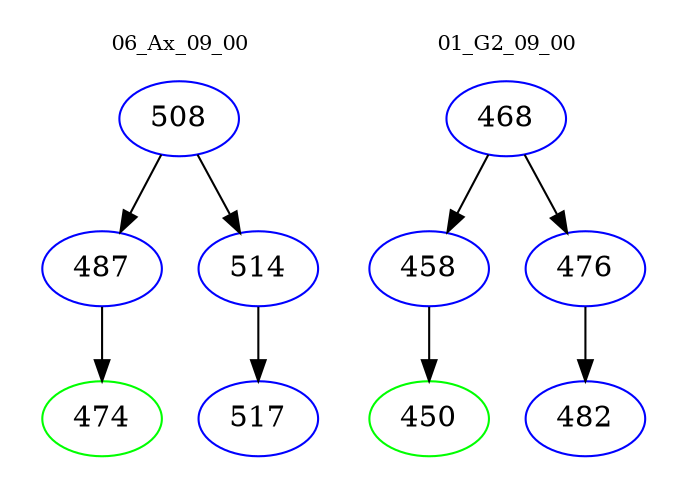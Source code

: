 digraph{
subgraph cluster_0 {
color = white
label = "06_Ax_09_00";
fontsize=10;
T0_508 [label="508", color="blue"]
T0_508 -> T0_487 [color="black"]
T0_487 [label="487", color="blue"]
T0_487 -> T0_474 [color="black"]
T0_474 [label="474", color="green"]
T0_508 -> T0_514 [color="black"]
T0_514 [label="514", color="blue"]
T0_514 -> T0_517 [color="black"]
T0_517 [label="517", color="blue"]
}
subgraph cluster_1 {
color = white
label = "01_G2_09_00";
fontsize=10;
T1_468 [label="468", color="blue"]
T1_468 -> T1_458 [color="black"]
T1_458 [label="458", color="blue"]
T1_458 -> T1_450 [color="black"]
T1_450 [label="450", color="green"]
T1_468 -> T1_476 [color="black"]
T1_476 [label="476", color="blue"]
T1_476 -> T1_482 [color="black"]
T1_482 [label="482", color="blue"]
}
}
